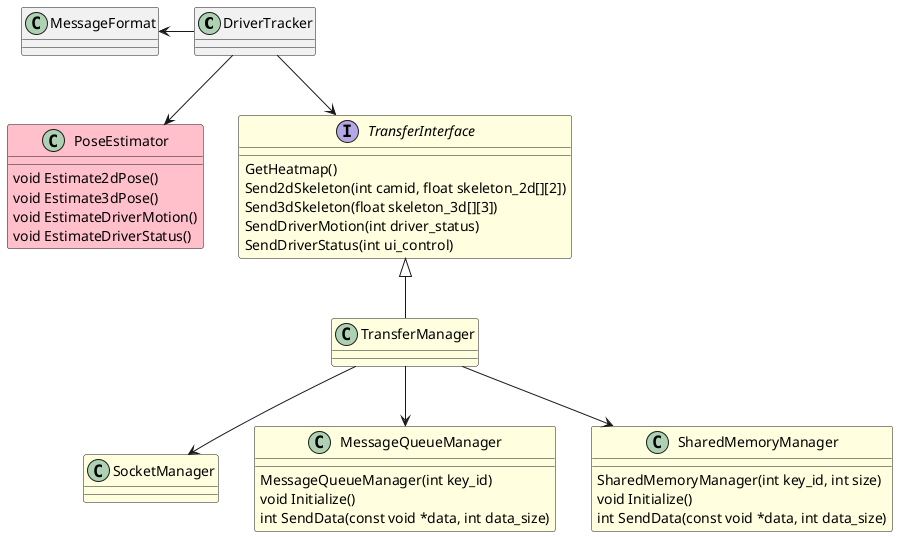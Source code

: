 @startuml

DriverTracker -down-> PoseEstimator
DriverTracker -down-> TransferInterface
DriverTracker -left-> MessageFormat

TransferInterface <|-down- TransferManager
TransferManager -down-> SocketManager
TransferManager -down-> MessageQueueManager
TransferManager -down-> SharedMemoryManager

class DriverTracker {

}

class PoseEstimator #Pink {
  void Estimate2dPose()
  void Estimate3dPose()
  void EstimateDriverMotion()
  void EstimateDriverStatus()
}

interface TransferInterface #LightYellow {
  GetHeatmap()
  Send2dSkeleton(int camid, float skeleton_2d[][2])
  Send3dSkeleton(float skeleton_3d[][3])
  SendDriverMotion(int driver_status)
  SendDriverStatus(int ui_control)
}

class TransferManager #LightYellow {

}

class SocketManager #LightYellow {

}

class MessageQueueManager #LightYellow {
  MessageQueueManager(int key_id)
  void Initialize()
  int SendData(const void *data, int data_size)
}

class SharedMemoryManager #LightYellow {
  SharedMemoryManager(int key_id, int size)
  void Initialize()
  int SendData(const void *data, int data_size)
}

@enduml
